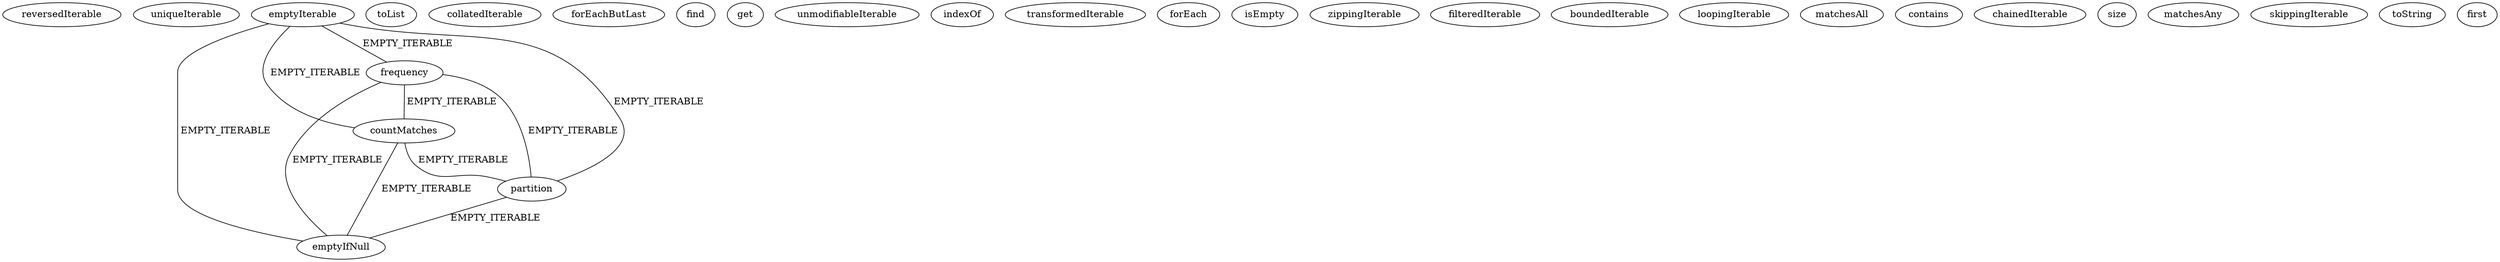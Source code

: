 digraph G {
reversedIterable;
uniqueIterable;
emptyIterable;
toList;
collatedIterable;
frequency;
countMatches;
partition;
forEachButLast;
find;
get;
unmodifiableIterable;
indexOf;
transformedIterable;
forEach;
isEmpty;
zippingIterable;
filteredIterable;
boundedIterable;
loopingIterable;
emptyIfNull;
matchesAll;
contains;
chainedIterable;
size;
matchesAny;
skippingIterable;
toString;
first;
countMatches -> partition [label=" EMPTY_ITERABLE", dir=none];
countMatches -> emptyIfNull [label=" EMPTY_ITERABLE", dir=none];
partition -> emptyIfNull [label=" EMPTY_ITERABLE", dir=none];
emptyIterable -> countMatches [label=" EMPTY_ITERABLE", dir=none];
emptyIterable -> partition [label=" EMPTY_ITERABLE", dir=none];
emptyIterable -> frequency [label=" EMPTY_ITERABLE", dir=none];
emptyIterable -> emptyIfNull [label=" EMPTY_ITERABLE", dir=none];
frequency -> countMatches [label=" EMPTY_ITERABLE", dir=none];
frequency -> partition [label=" EMPTY_ITERABLE", dir=none];
frequency -> emptyIfNull [label=" EMPTY_ITERABLE", dir=none];
}